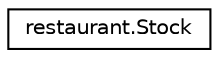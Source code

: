 digraph "Graphical Class Hierarchy"
{
 // LATEX_PDF_SIZE
  edge [fontname="Helvetica",fontsize="10",labelfontname="Helvetica",labelfontsize="10"];
  node [fontname="Helvetica",fontsize="10",shape=record];
  rankdir="LR";
  Node0 [label="restaurant.Stock",height=0.2,width=0.4,color="black", fillcolor="white", style="filled",URL="$classrestaurant_1_1_stock.html",tooltip=" "];
}
